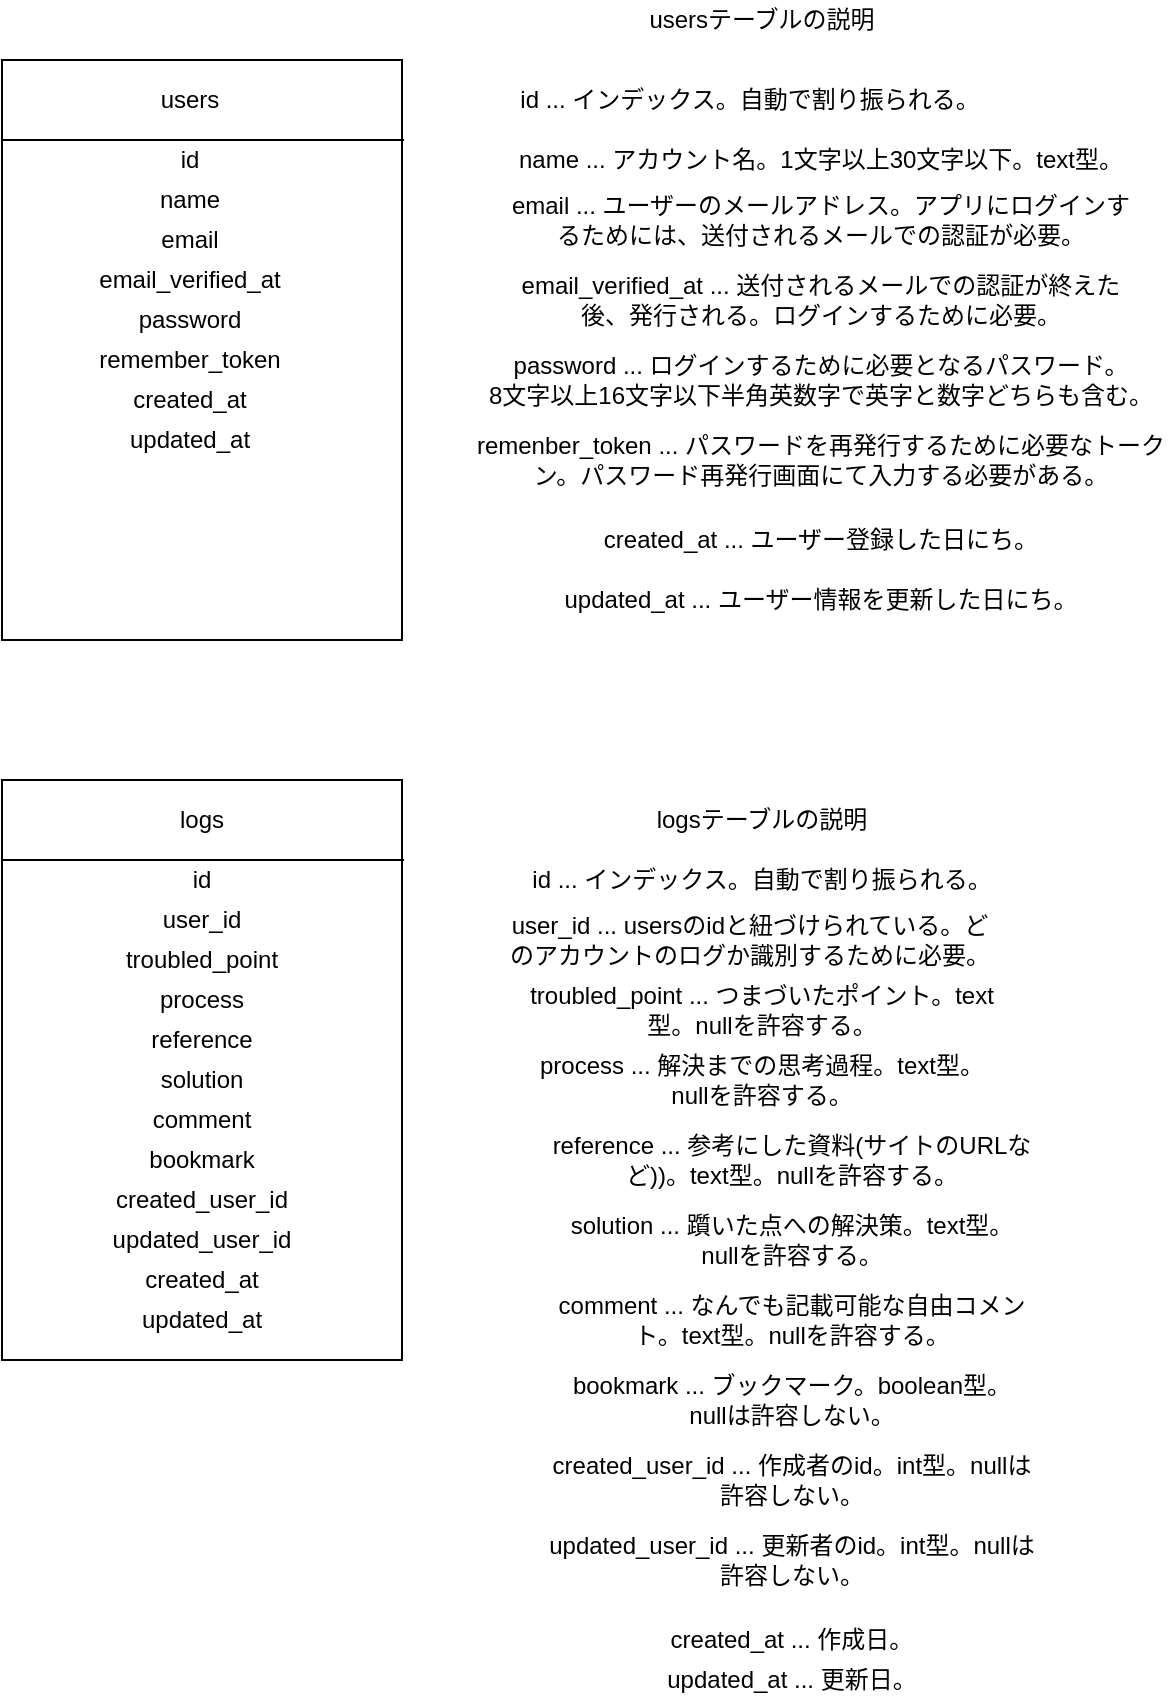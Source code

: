 <mxfile version="15.0.6" type="device"><diagram id="sdn2XYHVbPr19WElG8XU" name="Page-1"><mxGraphModel dx="868" dy="537" grid="1" gridSize="10" guides="1" tooltips="1" connect="1" arrows="1" fold="1" page="1" pageScale="1" pageWidth="827" pageHeight="1169" math="0" shadow="0"><root><mxCell id="0"/><mxCell id="1" parent="0"/><mxCell id="2L4OwspVsTGuFBXhxD2l-1" value="logs" style="text;html=1;strokeColor=none;fillColor=none;align=center;verticalAlign=middle;whiteSpace=wrap;rounded=0;" vertex="1" parent="1"><mxGeometry x="120" y="490" width="40" height="20" as="geometry"/></mxCell><mxCell id="2L4OwspVsTGuFBXhxD2l-2" value="id" style="text;html=1;strokeColor=none;fillColor=none;align=center;verticalAlign=middle;whiteSpace=wrap;rounded=0;" vertex="1" parent="1"><mxGeometry x="120" y="520" width="40" height="20" as="geometry"/></mxCell><mxCell id="2L4OwspVsTGuFBXhxD2l-7" value="troubled_point" style="text;html=1;strokeColor=none;fillColor=none;align=center;verticalAlign=middle;whiteSpace=wrap;rounded=0;" vertex="1" parent="1"><mxGeometry x="120" y="560" width="40" height="20" as="geometry"/></mxCell><mxCell id="2L4OwspVsTGuFBXhxD2l-8" value="process" style="text;html=1;strokeColor=none;fillColor=none;align=center;verticalAlign=middle;whiteSpace=wrap;rounded=0;" vertex="1" parent="1"><mxGeometry x="120" y="580" width="40" height="20" as="geometry"/></mxCell><mxCell id="2L4OwspVsTGuFBXhxD2l-9" value="reference" style="text;html=1;strokeColor=none;fillColor=none;align=center;verticalAlign=middle;whiteSpace=wrap;rounded=0;" vertex="1" parent="1"><mxGeometry x="120" y="600" width="40" height="20" as="geometry"/></mxCell><mxCell id="2L4OwspVsTGuFBXhxD2l-10" value="solution" style="text;html=1;strokeColor=none;fillColor=none;align=center;verticalAlign=middle;whiteSpace=wrap;rounded=0;" vertex="1" parent="1"><mxGeometry x="120" y="620" width="40" height="20" as="geometry"/></mxCell><mxCell id="2L4OwspVsTGuFBXhxD2l-11" value="comment" style="text;html=1;strokeColor=none;fillColor=none;align=center;verticalAlign=middle;whiteSpace=wrap;rounded=0;" vertex="1" parent="1"><mxGeometry x="120" y="640" width="40" height="20" as="geometry"/></mxCell><mxCell id="2L4OwspVsTGuFBXhxD2l-15" value="user_id" style="text;html=1;strokeColor=none;fillColor=none;align=center;verticalAlign=middle;whiteSpace=wrap;rounded=0;" vertex="1" parent="1"><mxGeometry x="120" y="540" width="40" height="20" as="geometry"/></mxCell><mxCell id="2L4OwspVsTGuFBXhxD2l-16" value="updated_user_id" style="text;html=1;strokeColor=none;fillColor=none;align=center;verticalAlign=middle;whiteSpace=wrap;rounded=0;" vertex="1" parent="1"><mxGeometry x="120" y="700" width="40" height="20" as="geometry"/></mxCell><mxCell id="2L4OwspVsTGuFBXhxD2l-17" value="created_user_id" style="text;html=1;strokeColor=none;fillColor=none;align=center;verticalAlign=middle;whiteSpace=wrap;rounded=0;" vertex="1" parent="1"><mxGeometry x="120" y="680" width="40" height="20" as="geometry"/></mxCell><mxCell id="2L4OwspVsTGuFBXhxD2l-18" value="created_at" style="text;html=1;strokeColor=none;fillColor=none;align=center;verticalAlign=middle;whiteSpace=wrap;rounded=0;" vertex="1" parent="1"><mxGeometry x="120" y="720" width="40" height="20" as="geometry"/></mxCell><mxCell id="2L4OwspVsTGuFBXhxD2l-19" value="updated_at" style="text;html=1;strokeColor=none;fillColor=none;align=center;verticalAlign=middle;whiteSpace=wrap;rounded=0;" vertex="1" parent="1"><mxGeometry x="120" y="740" width="40" height="20" as="geometry"/></mxCell><mxCell id="2L4OwspVsTGuFBXhxD2l-20" value="" style="rounded=0;whiteSpace=wrap;html=1;fillColor=none;" vertex="1" parent="1"><mxGeometry x="40" y="480" width="200" height="290" as="geometry"/></mxCell><mxCell id="2L4OwspVsTGuFBXhxD2l-21" value="" style="endArrow=none;html=1;" edge="1" parent="1"><mxGeometry width="50" height="50" relative="1" as="geometry"><mxPoint x="40" y="520" as="sourcePoint"/><mxPoint x="241" y="520" as="targetPoint"/></mxGeometry></mxCell><mxCell id="2L4OwspVsTGuFBXhxD2l-22" value="users" style="text;html=1;strokeColor=none;fillColor=none;align=center;verticalAlign=middle;whiteSpace=wrap;rounded=0;" vertex="1" parent="1"><mxGeometry x="114" y="130" width="40" height="20" as="geometry"/></mxCell><mxCell id="2L4OwspVsTGuFBXhxD2l-23" value="bookmark" style="text;html=1;strokeColor=none;fillColor=none;align=center;verticalAlign=middle;whiteSpace=wrap;rounded=0;" vertex="1" parent="1"><mxGeometry x="120" y="660" width="40" height="20" as="geometry"/></mxCell><mxCell id="2L4OwspVsTGuFBXhxD2l-27" value="id" style="text;html=1;strokeColor=none;fillColor=none;align=center;verticalAlign=middle;whiteSpace=wrap;rounded=0;" vertex="1" parent="1"><mxGeometry x="114" y="160" width="40" height="20" as="geometry"/></mxCell><mxCell id="2L4OwspVsTGuFBXhxD2l-28" value="name" style="text;html=1;strokeColor=none;fillColor=none;align=center;verticalAlign=middle;whiteSpace=wrap;rounded=0;" vertex="1" parent="1"><mxGeometry x="114" y="180" width="40" height="20" as="geometry"/></mxCell><mxCell id="2L4OwspVsTGuFBXhxD2l-29" value="email" style="text;html=1;strokeColor=none;fillColor=none;align=center;verticalAlign=middle;whiteSpace=wrap;rounded=0;" vertex="1" parent="1"><mxGeometry x="114" y="200" width="40" height="20" as="geometry"/></mxCell><mxCell id="2L4OwspVsTGuFBXhxD2l-30" value="password" style="text;html=1;strokeColor=none;fillColor=none;align=center;verticalAlign=middle;whiteSpace=wrap;rounded=0;" vertex="1" parent="1"><mxGeometry x="114" y="240" width="40" height="20" as="geometry"/></mxCell><mxCell id="2L4OwspVsTGuFBXhxD2l-31" value="email_verified_at" style="text;html=1;strokeColor=none;fillColor=none;align=center;verticalAlign=middle;whiteSpace=wrap;rounded=0;" vertex="1" parent="1"><mxGeometry x="114" y="220" width="40" height="20" as="geometry"/></mxCell><mxCell id="2L4OwspVsTGuFBXhxD2l-32" value="remember_token" style="text;html=1;strokeColor=none;fillColor=none;align=center;verticalAlign=middle;whiteSpace=wrap;rounded=0;" vertex="1" parent="1"><mxGeometry x="114" y="260" width="40" height="20" as="geometry"/></mxCell><mxCell id="2L4OwspVsTGuFBXhxD2l-33" value="created_at" style="text;html=1;strokeColor=none;fillColor=none;align=center;verticalAlign=middle;whiteSpace=wrap;rounded=0;" vertex="1" parent="1"><mxGeometry x="114" y="280" width="40" height="20" as="geometry"/></mxCell><mxCell id="2L4OwspVsTGuFBXhxD2l-34" value="updated_at" style="text;html=1;strokeColor=none;fillColor=none;align=center;verticalAlign=middle;whiteSpace=wrap;rounded=0;" vertex="1" parent="1"><mxGeometry x="114" y="300" width="40" height="20" as="geometry"/></mxCell><mxCell id="2L4OwspVsTGuFBXhxD2l-36" value="" style="rounded=0;whiteSpace=wrap;html=1;fillColor=none;" vertex="1" parent="1"><mxGeometry x="40" y="120" width="200" height="290" as="geometry"/></mxCell><mxCell id="2L4OwspVsTGuFBXhxD2l-37" value="" style="endArrow=none;html=1;" edge="1" parent="1"><mxGeometry width="50" height="50" relative="1" as="geometry"><mxPoint x="40" y="160" as="sourcePoint"/><mxPoint x="241" y="160" as="targetPoint"/></mxGeometry></mxCell><mxCell id="2L4OwspVsTGuFBXhxD2l-39" value="usersテーブルの説明" style="text;html=1;strokeColor=none;fillColor=none;align=center;verticalAlign=middle;whiteSpace=wrap;rounded=0;" vertex="1" parent="1"><mxGeometry x="360" y="90" width="120" height="20" as="geometry"/></mxCell><mxCell id="2L4OwspVsTGuFBXhxD2l-40" value="id ... インデックス。自動で割り振られる。" style="text;html=1;strokeColor=none;fillColor=none;align=center;verticalAlign=middle;whiteSpace=wrap;rounded=0;" vertex="1" parent="1"><mxGeometry x="289" y="130" width="250" height="20" as="geometry"/></mxCell><mxCell id="2L4OwspVsTGuFBXhxD2l-41" value="name ... アカウント名。1文字以上30文字以下。text型。" style="text;html=1;strokeColor=none;fillColor=none;align=center;verticalAlign=middle;whiteSpace=wrap;rounded=0;" vertex="1" parent="1"><mxGeometry x="289" y="160" width="321" height="20" as="geometry"/></mxCell><mxCell id="2L4OwspVsTGuFBXhxD2l-42" value="email ... ユーザーのメールアドレス。アプリにログインするためには、送付されるメールでの認証が必要。" style="text;html=1;strokeColor=none;fillColor=none;align=center;verticalAlign=middle;whiteSpace=wrap;rounded=0;" vertex="1" parent="1"><mxGeometry x="289" y="190" width="321" height="20" as="geometry"/></mxCell><mxCell id="2L4OwspVsTGuFBXhxD2l-43" value="email_verified_at ... 送付されるメールでの認証が終えた後、発行される。ログインするために必要。" style="text;html=1;strokeColor=none;fillColor=none;align=center;verticalAlign=middle;whiteSpace=wrap;rounded=0;" vertex="1" parent="1"><mxGeometry x="289" y="230" width="321" height="20" as="geometry"/></mxCell><mxCell id="2L4OwspVsTGuFBXhxD2l-44" value="password ... ログインするために必要となるパスワード。&lt;br&gt;8文字以上16文字以下半角英数字で英字と数字どちらも含む。" style="text;html=1;strokeColor=none;fillColor=none;align=center;verticalAlign=middle;whiteSpace=wrap;rounded=0;" vertex="1" parent="1"><mxGeometry x="274" y="270" width="351" height="20" as="geometry"/></mxCell><mxCell id="2L4OwspVsTGuFBXhxD2l-45" value="remenber_token ... パスワードを再発行するために必要なトークン。パスワード再発行画面にて入力する必要がある。" style="text;html=1;strokeColor=none;fillColor=none;align=center;verticalAlign=middle;whiteSpace=wrap;rounded=0;" vertex="1" parent="1"><mxGeometry x="274" y="310" width="351" height="20" as="geometry"/></mxCell><mxCell id="2L4OwspVsTGuFBXhxD2l-46" value="created_at ... ユーザー登録した日にち。" style="text;html=1;strokeColor=none;fillColor=none;align=center;verticalAlign=middle;whiteSpace=wrap;rounded=0;" vertex="1" parent="1"><mxGeometry x="274" y="350" width="351" height="20" as="geometry"/></mxCell><mxCell id="2L4OwspVsTGuFBXhxD2l-47" value="updated_at ... ユーザー情報を更新した日にち。" style="text;html=1;strokeColor=none;fillColor=none;align=center;verticalAlign=middle;whiteSpace=wrap;rounded=0;" vertex="1" parent="1"><mxGeometry x="274" y="380" width="351" height="20" as="geometry"/></mxCell><mxCell id="2L4OwspVsTGuFBXhxD2l-48" value="id ... インデックス。自動で割り振られる。" style="text;html=1;strokeColor=none;fillColor=none;align=center;verticalAlign=middle;whiteSpace=wrap;rounded=0;" vertex="1" parent="1"><mxGeometry x="295" y="520" width="250" height="20" as="geometry"/></mxCell><mxCell id="2L4OwspVsTGuFBXhxD2l-49" value="logsテーブルの説明" style="text;html=1;strokeColor=none;fillColor=none;align=center;verticalAlign=middle;whiteSpace=wrap;rounded=0;" vertex="1" parent="1"><mxGeometry x="360" y="490" width="120" height="20" as="geometry"/></mxCell><mxCell id="2L4OwspVsTGuFBXhxD2l-50" value="user_id ... usersのidと紐づけられている。どのアカウントのログか識別するために必要。" style="text;html=1;strokeColor=none;fillColor=none;align=center;verticalAlign=middle;whiteSpace=wrap;rounded=0;" vertex="1" parent="1"><mxGeometry x="289" y="550" width="250" height="20" as="geometry"/></mxCell><mxCell id="2L4OwspVsTGuFBXhxD2l-51" value="troubled_point ... つまづいたポイント。text型。nullを許容する。" style="text;html=1;strokeColor=none;fillColor=none;align=center;verticalAlign=middle;whiteSpace=wrap;rounded=0;" vertex="1" parent="1"><mxGeometry x="295" y="585" width="250" height="20" as="geometry"/></mxCell><mxCell id="2L4OwspVsTGuFBXhxD2l-52" value="process ... 解決までの思考過程。text型。&lt;br&gt;nullを許容する。" style="text;html=1;strokeColor=none;fillColor=none;align=center;verticalAlign=middle;whiteSpace=wrap;rounded=0;" vertex="1" parent="1"><mxGeometry x="295" y="620" width="250" height="20" as="geometry"/></mxCell><mxCell id="2L4OwspVsTGuFBXhxD2l-53" value="reference ... 参考にした資料(サイトのURLなど))。text型。nullを許容する。" style="text;html=1;strokeColor=none;fillColor=none;align=center;verticalAlign=middle;whiteSpace=wrap;rounded=0;" vertex="1" parent="1"><mxGeometry x="310" y="660" width="250" height="20" as="geometry"/></mxCell><mxCell id="2L4OwspVsTGuFBXhxD2l-54" value="solution ... 躓いた点への解決策。text型。&lt;br&gt;nullを許容する。" style="text;html=1;strokeColor=none;fillColor=none;align=center;verticalAlign=middle;whiteSpace=wrap;rounded=0;" vertex="1" parent="1"><mxGeometry x="310" y="700" width="250" height="20" as="geometry"/></mxCell><mxCell id="2L4OwspVsTGuFBXhxD2l-55" value="comment ... なんでも記載可能な自由コメント。text型。nullを許容する。" style="text;html=1;strokeColor=none;fillColor=none;align=center;verticalAlign=middle;whiteSpace=wrap;rounded=0;" vertex="1" parent="1"><mxGeometry x="310" y="740" width="250" height="20" as="geometry"/></mxCell><mxCell id="2L4OwspVsTGuFBXhxD2l-56" value="bookmark ... ブックマーク。boolean型。&lt;br&gt;nullは許容しない。" style="text;html=1;strokeColor=none;fillColor=none;align=center;verticalAlign=middle;whiteSpace=wrap;rounded=0;" vertex="1" parent="1"><mxGeometry x="310" y="780" width="250" height="20" as="geometry"/></mxCell><mxCell id="2L4OwspVsTGuFBXhxD2l-57" value="created_user_id ... 作成者のid。int型。nullは許容しない。" style="text;html=1;strokeColor=none;fillColor=none;align=center;verticalAlign=middle;whiteSpace=wrap;rounded=0;" vertex="1" parent="1"><mxGeometry x="310" y="820" width="250" height="20" as="geometry"/></mxCell><mxCell id="2L4OwspVsTGuFBXhxD2l-58" value="updated_user_id ... 更新者のid。int型。nullは許容しない。" style="text;html=1;strokeColor=none;fillColor=none;align=center;verticalAlign=middle;whiteSpace=wrap;rounded=0;" vertex="1" parent="1"><mxGeometry x="310" y="860" width="250" height="20" as="geometry"/></mxCell><mxCell id="2L4OwspVsTGuFBXhxD2l-59" value="created_at ... 作成日。" style="text;html=1;strokeColor=none;fillColor=none;align=center;verticalAlign=middle;whiteSpace=wrap;rounded=0;" vertex="1" parent="1"><mxGeometry x="310" y="900" width="250" height="20" as="geometry"/></mxCell><mxCell id="2L4OwspVsTGuFBXhxD2l-60" value="updated_at ... 更新日。" style="text;html=1;strokeColor=none;fillColor=none;align=center;verticalAlign=middle;whiteSpace=wrap;rounded=0;" vertex="1" parent="1"><mxGeometry x="310" y="920" width="250" height="20" as="geometry"/></mxCell></root></mxGraphModel></diagram></mxfile>